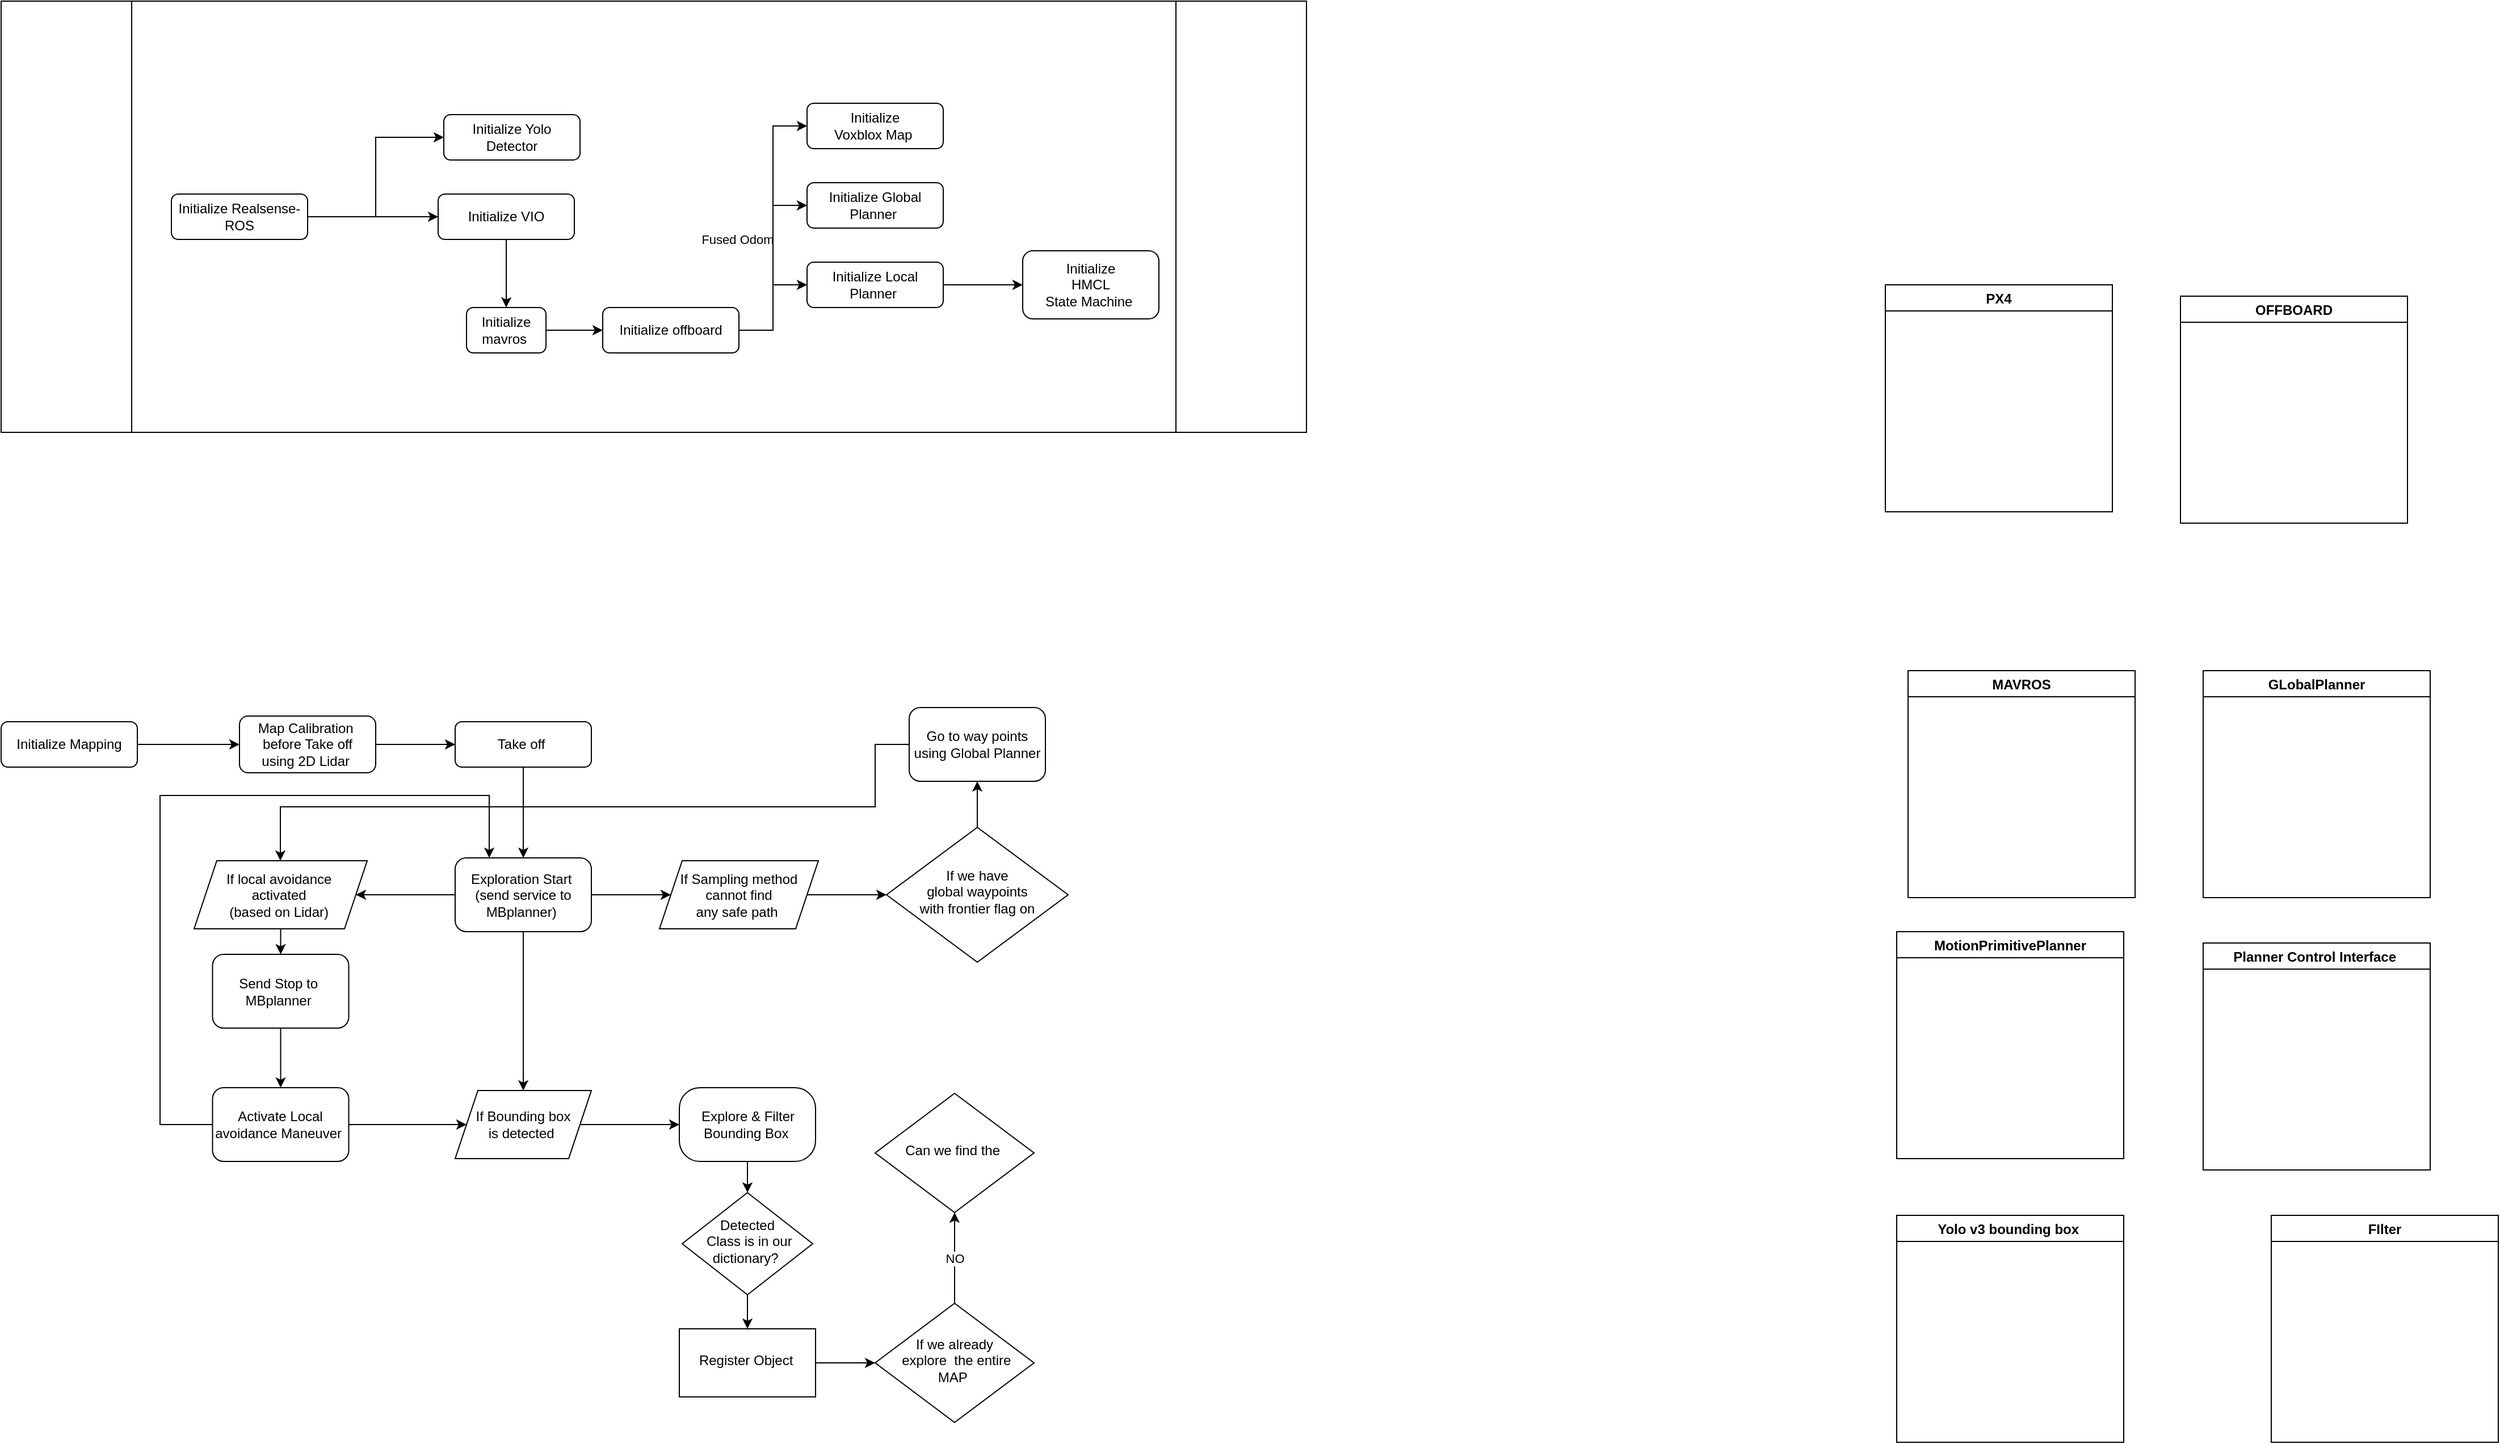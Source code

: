 <mxfile version="14.9.6" type="github">
  <diagram id="C5RBs43oDa-KdzZeNtuy" name="Page-1">
    <mxGraphModel dx="1529" dy="1072" grid="1" gridSize="10" guides="1" tooltips="1" connect="1" arrows="1" fold="1" page="0" pageScale="1" pageWidth="827" pageHeight="1169" background="none" math="0" shadow="0">
      <root>
        <mxCell id="WIyWlLk6GJQsqaUBKTNV-0" />
        <mxCell id="WIyWlLk6GJQsqaUBKTNV-1" parent="WIyWlLk6GJQsqaUBKTNV-0" />
        <mxCell id="I4XHuj20KwNcoesYo0El-39" value="" style="shape=process;whiteSpace=wrap;html=1;backgroundOutline=1;" vertex="1" parent="WIyWlLk6GJQsqaUBKTNV-1">
          <mxGeometry x="-390" y="-250" width="1150" height="380" as="geometry" />
        </mxCell>
        <mxCell id="I4XHuj20KwNcoesYo0El-1" style="edgeStyle=orthogonalEdgeStyle;rounded=0;orthogonalLoop=1;jettySize=auto;html=1;" edge="1" parent="WIyWlLk6GJQsqaUBKTNV-1" source="WIyWlLk6GJQsqaUBKTNV-3" target="I4XHuj20KwNcoesYo0El-0">
          <mxGeometry relative="1" as="geometry" />
        </mxCell>
        <mxCell id="WIyWlLk6GJQsqaUBKTNV-3" value="Initialize mavros&amp;nbsp;" style="rounded=1;whiteSpace=wrap;html=1;fontSize=12;glass=0;strokeWidth=1;shadow=0;" parent="WIyWlLk6GJQsqaUBKTNV-1" vertex="1">
          <mxGeometry x="20" y="20" width="70" height="40" as="geometry" />
        </mxCell>
        <mxCell id="I4XHuj20KwNcoesYo0El-0" value="Initialize offboard" style="rounded=1;whiteSpace=wrap;html=1;fontSize=12;glass=0;strokeWidth=1;shadow=0;" vertex="1" parent="WIyWlLk6GJQsqaUBKTNV-1">
          <mxGeometry x="140" y="20" width="120" height="40" as="geometry" />
        </mxCell>
        <mxCell id="I4XHuj20KwNcoesYo0El-6" value="" style="edgeStyle=orthogonalEdgeStyle;rounded=0;orthogonalLoop=1;jettySize=auto;html=1;exitX=1;exitY=0.5;exitDx=0;exitDy=0;entryX=0;entryY=0.5;entryDx=0;entryDy=0;" edge="1" parent="WIyWlLk6GJQsqaUBKTNV-1" source="I4XHuj20KwNcoesYo0El-0" target="I4XHuj20KwNcoesYo0El-5">
          <mxGeometry relative="1" as="geometry">
            <mxPoint x="210.0" y="-140" as="sourcePoint" />
          </mxGeometry>
        </mxCell>
        <mxCell id="I4XHuj20KwNcoesYo0El-7" value="Fused Odom&amp;nbsp;" style="edgeLabel;html=1;align=center;verticalAlign=middle;resizable=0;points=[];" vertex="1" connectable="0" parent="I4XHuj20KwNcoesYo0El-6">
          <mxGeometry x="-0.185" y="-1" relative="1" as="geometry">
            <mxPoint x="-31" y="-12" as="offset" />
          </mxGeometry>
        </mxCell>
        <mxCell id="I4XHuj20KwNcoesYo0El-5" value="Initialize &lt;br&gt;Voxblox Map&amp;nbsp;" style="rounded=1;whiteSpace=wrap;html=1;fontSize=12;glass=0;strokeWidth=1;shadow=0;" vertex="1" parent="WIyWlLk6GJQsqaUBKTNV-1">
          <mxGeometry x="320" y="-160" width="120" height="40" as="geometry" />
        </mxCell>
        <mxCell id="I4XHuj20KwNcoesYo0El-9" value="PX4" style="swimlane;horizontal=0;rotation=90;" vertex="1" parent="WIyWlLk6GJQsqaUBKTNV-1">
          <mxGeometry x="1270" width="200" height="200" as="geometry" />
        </mxCell>
        <mxCell id="I4XHuj20KwNcoesYo0El-10" value="MAVROS" style="swimlane;horizontal=0;rotation=90;" vertex="1" parent="WIyWlLk6GJQsqaUBKTNV-1">
          <mxGeometry x="1290" y="340" width="200" height="200" as="geometry" />
        </mxCell>
        <mxCell id="I4XHuj20KwNcoesYo0El-11" value="OFFBOARD" style="swimlane;horizontal=0;rotation=90;" vertex="1" parent="WIyWlLk6GJQsqaUBKTNV-1">
          <mxGeometry x="1530" y="10" width="200" height="200" as="geometry" />
        </mxCell>
        <mxCell id="I4XHuj20KwNcoesYo0El-12" value="GLobalPlanner" style="swimlane;horizontal=0;rotation=90;" vertex="1" parent="WIyWlLk6GJQsqaUBKTNV-1">
          <mxGeometry x="1550" y="340" width="200" height="200" as="geometry" />
        </mxCell>
        <mxCell id="I4XHuj20KwNcoesYo0El-13" value="MotionPrimitivePlanner" style="swimlane;horizontal=0;rotation=90;" vertex="1" parent="WIyWlLk6GJQsqaUBKTNV-1">
          <mxGeometry x="1280" y="570" width="200" height="200" as="geometry" />
        </mxCell>
        <mxCell id="I4XHuj20KwNcoesYo0El-14" value="Planner Control Interface " style="swimlane;horizontal=0;rotation=90;" vertex="1" parent="WIyWlLk6GJQsqaUBKTNV-1">
          <mxGeometry x="1550" y="580" width="200" height="200" as="geometry" />
        </mxCell>
        <mxCell id="I4XHuj20KwNcoesYo0El-15" value="Yolo v3 bounding box " style="swimlane;horizontal=0;rotation=90;" vertex="1" parent="WIyWlLk6GJQsqaUBKTNV-1">
          <mxGeometry x="1280" y="820" width="200" height="200" as="geometry" />
        </mxCell>
        <mxCell id="I4XHuj20KwNcoesYo0El-16" value="FIlter" style="swimlane;horizontal=0;rotation=90;" vertex="1" parent="WIyWlLk6GJQsqaUBKTNV-1">
          <mxGeometry x="1610" y="820" width="200" height="200" as="geometry" />
        </mxCell>
        <mxCell id="I4XHuj20KwNcoesYo0El-17" value="Initialize Global Planner&amp;nbsp;" style="rounded=1;whiteSpace=wrap;html=1;fontSize=12;glass=0;strokeWidth=1;shadow=0;" vertex="1" parent="WIyWlLk6GJQsqaUBKTNV-1">
          <mxGeometry x="320" y="-90" width="120" height="40" as="geometry" />
        </mxCell>
        <mxCell id="I4XHuj20KwNcoesYo0El-18" value="Initialize Local Planner&amp;nbsp;" style="rounded=1;whiteSpace=wrap;html=1;fontSize=12;glass=0;strokeWidth=1;shadow=0;" vertex="1" parent="WIyWlLk6GJQsqaUBKTNV-1">
          <mxGeometry x="320" y="-20" width="120" height="40" as="geometry" />
        </mxCell>
        <mxCell id="I4XHuj20KwNcoesYo0El-19" value="Initialize Realsense-ROS" style="rounded=1;whiteSpace=wrap;html=1;fontSize=12;glass=0;strokeWidth=1;shadow=0;" vertex="1" parent="WIyWlLk6GJQsqaUBKTNV-1">
          <mxGeometry x="-240" y="-80" width="120" height="40" as="geometry" />
        </mxCell>
        <mxCell id="I4XHuj20KwNcoesYo0El-21" value="" style="edgeStyle=orthogonalEdgeStyle;rounded=0;orthogonalLoop=1;jettySize=auto;html=1;exitX=1;exitY=0.5;exitDx=0;exitDy=0;entryX=0;entryY=0.5;entryDx=0;entryDy=0;" edge="1" parent="WIyWlLk6GJQsqaUBKTNV-1" source="I4XHuj20KwNcoesYo0El-0" target="I4XHuj20KwNcoesYo0El-17">
          <mxGeometry relative="1" as="geometry">
            <mxPoint x="210.0" y="-140" as="sourcePoint" />
            <mxPoint x="330" y="-130" as="targetPoint" />
          </mxGeometry>
        </mxCell>
        <mxCell id="I4XHuj20KwNcoesYo0El-23" value="" style="edgeStyle=orthogonalEdgeStyle;rounded=0;orthogonalLoop=1;jettySize=auto;html=1;entryX=0;entryY=0.5;entryDx=0;entryDy=0;" edge="1" parent="WIyWlLk6GJQsqaUBKTNV-1" source="I4XHuj20KwNcoesYo0El-0" target="I4XHuj20KwNcoesYo0El-18">
          <mxGeometry relative="1" as="geometry">
            <mxPoint x="265" y="40" as="sourcePoint" />
            <mxPoint x="330" y="-60" as="targetPoint" />
          </mxGeometry>
        </mxCell>
        <mxCell id="I4XHuj20KwNcoesYo0El-24" style="edgeStyle=orthogonalEdgeStyle;rounded=0;orthogonalLoop=1;jettySize=auto;html=1;entryX=0;entryY=0.5;entryDx=0;entryDy=0;" edge="1" parent="WIyWlLk6GJQsqaUBKTNV-1" source="I4XHuj20KwNcoesYo0El-19" target="I4XHuj20KwNcoesYo0El-26">
          <mxGeometry relative="1" as="geometry">
            <mxPoint x="-120" y="-60.0" as="sourcePoint" />
            <mxPoint x="-30" y="-60" as="targetPoint" />
          </mxGeometry>
        </mxCell>
        <mxCell id="I4XHuj20KwNcoesYo0El-26" value="Initialize VIO" style="rounded=1;whiteSpace=wrap;html=1;fontSize=12;glass=0;strokeWidth=1;shadow=0;" vertex="1" parent="WIyWlLk6GJQsqaUBKTNV-1">
          <mxGeometry x="-5" y="-80" width="120" height="40" as="geometry" />
        </mxCell>
        <mxCell id="I4XHuj20KwNcoesYo0El-30" value="Initialize Yolo Detector" style="rounded=1;whiteSpace=wrap;html=1;fontSize=12;glass=0;strokeWidth=1;shadow=0;" vertex="1" parent="WIyWlLk6GJQsqaUBKTNV-1">
          <mxGeometry y="-150" width="120" height="40" as="geometry" />
        </mxCell>
        <mxCell id="I4XHuj20KwNcoesYo0El-31" style="edgeStyle=orthogonalEdgeStyle;rounded=0;orthogonalLoop=1;jettySize=auto;html=1;exitX=1;exitY=0.5;exitDx=0;exitDy=0;entryX=0;entryY=0.5;entryDx=0;entryDy=0;" edge="1" parent="WIyWlLk6GJQsqaUBKTNV-1" source="I4XHuj20KwNcoesYo0El-19" target="I4XHuj20KwNcoesYo0El-30">
          <mxGeometry relative="1" as="geometry">
            <mxPoint x="-110" y="-50.0" as="sourcePoint" />
            <mxPoint x="10" y="-100" as="targetPoint" />
          </mxGeometry>
        </mxCell>
        <mxCell id="I4XHuj20KwNcoesYo0El-32" style="edgeStyle=orthogonalEdgeStyle;rounded=0;orthogonalLoop=1;jettySize=auto;html=1;entryX=0.5;entryY=0;entryDx=0;entryDy=0;exitX=0.5;exitY=1;exitDx=0;exitDy=0;" edge="1" parent="WIyWlLk6GJQsqaUBKTNV-1" source="I4XHuj20KwNcoesYo0El-26" target="WIyWlLk6GJQsqaUBKTNV-3">
          <mxGeometry relative="1" as="geometry">
            <mxPoint x="220" y="-37" as="sourcePoint" />
            <mxPoint x="180" y="50" as="targetPoint" />
          </mxGeometry>
        </mxCell>
        <mxCell id="I4XHuj20KwNcoesYo0El-36" value="" style="edgeStyle=orthogonalEdgeStyle;rounded=0;orthogonalLoop=1;jettySize=auto;html=1;entryX=0;entryY=0.5;entryDx=0;entryDy=0;exitX=1;exitY=0.5;exitDx=0;exitDy=0;" edge="1" parent="WIyWlLk6GJQsqaUBKTNV-1" source="I4XHuj20KwNcoesYo0El-18" target="I4XHuj20KwNcoesYo0El-38">
          <mxGeometry relative="1" as="geometry">
            <mxPoint x="530" y="-60" as="sourcePoint" />
            <mxPoint x="620.0" y="-50.0" as="targetPoint" />
          </mxGeometry>
        </mxCell>
        <mxCell id="I4XHuj20KwNcoesYo0El-38" value="Initialize &lt;br&gt;HMCL &lt;br&gt;State Machine&amp;nbsp;" style="rounded=1;whiteSpace=wrap;html=1;fontSize=12;glass=0;strokeWidth=1;shadow=0;" vertex="1" parent="WIyWlLk6GJQsqaUBKTNV-1">
          <mxGeometry x="510" y="-30" width="120" height="60" as="geometry" />
        </mxCell>
        <mxCell id="I4XHuj20KwNcoesYo0El-48" value="" style="edgeStyle=orthogonalEdgeStyle;rounded=0;orthogonalLoop=1;jettySize=auto;html=1;" edge="1" parent="WIyWlLk6GJQsqaUBKTNV-1" source="I4XHuj20KwNcoesYo0El-40" target="I4XHuj20KwNcoesYo0El-45">
          <mxGeometry relative="1" as="geometry" />
        </mxCell>
        <mxCell id="I4XHuj20KwNcoesYo0El-40" value="Initialize Mapping" style="rounded=1;whiteSpace=wrap;html=1;fontSize=12;glass=0;strokeWidth=1;shadow=0;" vertex="1" parent="WIyWlLk6GJQsqaUBKTNV-1">
          <mxGeometry x="-390" y="385" width="120" height="40" as="geometry" />
        </mxCell>
        <mxCell id="I4XHuj20KwNcoesYo0El-55" value="" style="edgeStyle=orthogonalEdgeStyle;rounded=0;orthogonalLoop=1;jettySize=auto;html=1;" edge="1" parent="WIyWlLk6GJQsqaUBKTNV-1" source="I4XHuj20KwNcoesYo0El-43" target="I4XHuj20KwNcoesYo0El-54">
          <mxGeometry relative="1" as="geometry" />
        </mxCell>
        <mxCell id="I4XHuj20KwNcoesYo0El-43" value="Take off&amp;nbsp;" style="rounded=1;whiteSpace=wrap;html=1;fontSize=12;glass=0;strokeWidth=1;shadow=0;" vertex="1" parent="WIyWlLk6GJQsqaUBKTNV-1">
          <mxGeometry x="10" y="385" width="120" height="40" as="geometry" />
        </mxCell>
        <mxCell id="I4XHuj20KwNcoesYo0El-52" style="edgeStyle=orthogonalEdgeStyle;rounded=0;orthogonalLoop=1;jettySize=auto;html=1;entryX=0;entryY=0.5;entryDx=0;entryDy=0;" edge="1" parent="WIyWlLk6GJQsqaUBKTNV-1" source="I4XHuj20KwNcoesYo0El-45" target="I4XHuj20KwNcoesYo0El-43">
          <mxGeometry relative="1" as="geometry">
            <mxPoint x="10" y="405" as="targetPoint" />
          </mxGeometry>
        </mxCell>
        <mxCell id="I4XHuj20KwNcoesYo0El-45" value="Map Calibration&amp;nbsp;&lt;br&gt;before Take off&lt;br&gt;using 2D Lidar&amp;nbsp;" style="rounded=1;whiteSpace=wrap;html=1;fontSize=12;glass=0;strokeWidth=1;shadow=0;" vertex="1" parent="WIyWlLk6GJQsqaUBKTNV-1">
          <mxGeometry x="-180" y="380" width="120" height="50" as="geometry" />
        </mxCell>
        <mxCell id="I4XHuj20KwNcoesYo0El-57" value="" style="edgeStyle=orthogonalEdgeStyle;rounded=0;orthogonalLoop=1;jettySize=auto;html=1;entryX=1;entryY=0.5;entryDx=0;entryDy=0;" edge="1" parent="WIyWlLk6GJQsqaUBKTNV-1" source="I4XHuj20KwNcoesYo0El-54" target="I4XHuj20KwNcoesYo0El-78">
          <mxGeometry relative="1" as="geometry">
            <mxPoint x="-80.0" y="537.5" as="targetPoint" />
          </mxGeometry>
        </mxCell>
        <mxCell id="I4XHuj20KwNcoesYo0El-103" value="" style="edgeStyle=orthogonalEdgeStyle;rounded=0;orthogonalLoop=1;jettySize=auto;html=1;entryX=0;entryY=0.5;entryDx=0;entryDy=0;" edge="1" parent="WIyWlLk6GJQsqaUBKTNV-1" source="I4XHuj20KwNcoesYo0El-54" target="I4XHuj20KwNcoesYo0El-104">
          <mxGeometry relative="1" as="geometry">
            <mxPoint x="220.0" y="522.5" as="targetPoint" />
          </mxGeometry>
        </mxCell>
        <mxCell id="I4XHuj20KwNcoesYo0El-54" value="Exploration Start&amp;nbsp;&lt;br&gt;(send service to MBplanner)&amp;nbsp;" style="rounded=1;whiteSpace=wrap;html=1;fontSize=12;glass=0;strokeWidth=1;shadow=0;" vertex="1" parent="WIyWlLk6GJQsqaUBKTNV-1">
          <mxGeometry x="10" y="505" width="120" height="65" as="geometry" />
        </mxCell>
        <mxCell id="I4XHuj20KwNcoesYo0El-97" value="" style="edgeStyle=orthogonalEdgeStyle;rounded=0;orthogonalLoop=1;jettySize=auto;html=1;" edge="1" parent="WIyWlLk6GJQsqaUBKTNV-1" source="I4XHuj20KwNcoesYo0El-61" target="I4XHuj20KwNcoesYo0El-96">
          <mxGeometry relative="1" as="geometry" />
        </mxCell>
        <mxCell id="I4XHuj20KwNcoesYo0El-61" value="Detected&lt;br&gt;&amp;nbsp;Class is in our dictionary?&amp;nbsp;" style="rhombus;whiteSpace=wrap;html=1;shadow=0;fontFamily=Helvetica;fontSize=12;align=center;strokeWidth=1;spacing=6;spacingTop=-4;" vertex="1" parent="WIyWlLk6GJQsqaUBKTNV-1">
          <mxGeometry x="210" y="800" width="115" height="90" as="geometry" />
        </mxCell>
        <mxCell id="I4XHuj20KwNcoesYo0El-68" value="" style="edgeStyle=orthogonalEdgeStyle;rounded=0;orthogonalLoop=1;jettySize=auto;html=1;exitX=0.5;exitY=1;exitDx=0;exitDy=0;" edge="1" parent="WIyWlLk6GJQsqaUBKTNV-1" source="I4XHuj20KwNcoesYo0El-64" target="I4XHuj20KwNcoesYo0El-67">
          <mxGeometry relative="1" as="geometry" />
        </mxCell>
        <mxCell id="I4XHuj20KwNcoesYo0El-64" value="Send Stop to&amp;nbsp;&lt;br&gt;MBplanner&amp;nbsp;" style="rounded=1;whiteSpace=wrap;html=1;fontSize=12;glass=0;strokeWidth=1;shadow=0;" vertex="1" parent="WIyWlLk6GJQsqaUBKTNV-1">
          <mxGeometry x="-203.75" y="590" width="120" height="65" as="geometry" />
        </mxCell>
        <mxCell id="I4XHuj20KwNcoesYo0El-71" style="edgeStyle=orthogonalEdgeStyle;rounded=0;orthogonalLoop=1;jettySize=auto;html=1;entryX=0.25;entryY=0;entryDx=0;entryDy=0;exitX=0;exitY=0.5;exitDx=0;exitDy=0;" edge="1" parent="WIyWlLk6GJQsqaUBKTNV-1" source="I4XHuj20KwNcoesYo0El-67" target="I4XHuj20KwNcoesYo0El-54">
          <mxGeometry relative="1" as="geometry">
            <mxPoint x="-330" y="510" as="sourcePoint" />
            <Array as="points">
              <mxPoint x="-250" y="740" />
              <mxPoint x="-250" y="450" />
              <mxPoint x="40" y="450" />
            </Array>
          </mxGeometry>
        </mxCell>
        <mxCell id="I4XHuj20KwNcoesYo0El-94" style="edgeStyle=orthogonalEdgeStyle;rounded=0;orthogonalLoop=1;jettySize=auto;html=1;entryX=0;entryY=0.5;entryDx=0;entryDy=0;" edge="1" parent="WIyWlLk6GJQsqaUBKTNV-1" source="I4XHuj20KwNcoesYo0El-67" target="I4XHuj20KwNcoesYo0El-76">
          <mxGeometry relative="1" as="geometry" />
        </mxCell>
        <mxCell id="I4XHuj20KwNcoesYo0El-67" value="Activate Local avoidance Maneuver&amp;nbsp;" style="rounded=1;whiteSpace=wrap;html=1;fontSize=12;glass=0;strokeWidth=1;shadow=0;" vertex="1" parent="WIyWlLk6GJQsqaUBKTNV-1">
          <mxGeometry x="-203.75" y="707.5" width="120" height="65" as="geometry" />
        </mxCell>
        <mxCell id="I4XHuj20KwNcoesYo0El-72" value="" style="edgeStyle=orthogonalEdgeStyle;rounded=0;orthogonalLoop=1;jettySize=auto;html=1;exitX=0.5;exitY=1;exitDx=0;exitDy=0;entryX=0.5;entryY=0;entryDx=0;entryDy=0;" edge="1" parent="WIyWlLk6GJQsqaUBKTNV-1" source="I4XHuj20KwNcoesYo0El-54" target="I4XHuj20KwNcoesYo0El-76">
          <mxGeometry relative="1" as="geometry">
            <mxPoint x="80" y="435" as="sourcePoint" />
            <mxPoint x="-70.0" y="690.0" as="targetPoint" />
          </mxGeometry>
        </mxCell>
        <mxCell id="I4XHuj20KwNcoesYo0El-89" style="edgeStyle=orthogonalEdgeStyle;rounded=0;orthogonalLoop=1;jettySize=auto;html=1;" edge="1" parent="WIyWlLk6GJQsqaUBKTNV-1" source="I4XHuj20KwNcoesYo0El-76" target="I4XHuj20KwNcoesYo0El-85">
          <mxGeometry relative="1" as="geometry" />
        </mxCell>
        <mxCell id="I4XHuj20KwNcoesYo0El-76" value="&lt;span&gt;If Bounding box&lt;/span&gt;&lt;br&gt;&lt;span&gt;is detected&amp;nbsp;&lt;/span&gt;" style="shape=parallelogram;perimeter=parallelogramPerimeter;whiteSpace=wrap;html=1;fixedSize=1;" vertex="1" parent="WIyWlLk6GJQsqaUBKTNV-1">
          <mxGeometry x="10" y="710" width="120" height="60" as="geometry" />
        </mxCell>
        <mxCell id="I4XHuj20KwNcoesYo0El-93" style="edgeStyle=orthogonalEdgeStyle;rounded=0;orthogonalLoop=1;jettySize=auto;html=1;entryX=0.5;entryY=0;entryDx=0;entryDy=0;" edge="1" parent="WIyWlLk6GJQsqaUBKTNV-1" source="I4XHuj20KwNcoesYo0El-78" target="I4XHuj20KwNcoesYo0El-64">
          <mxGeometry relative="1" as="geometry" />
        </mxCell>
        <mxCell id="I4XHuj20KwNcoesYo0El-78" value="If local avoidance&amp;nbsp;&lt;br&gt;activated&amp;nbsp;&lt;br&gt;(based on Lidar)&amp;nbsp;" style="shape=parallelogram;perimeter=parallelogramPerimeter;whiteSpace=wrap;html=1;fixedSize=1;" vertex="1" parent="WIyWlLk6GJQsqaUBKTNV-1">
          <mxGeometry x="-220" y="507.5" width="152.5" height="60" as="geometry" />
        </mxCell>
        <mxCell id="I4XHuj20KwNcoesYo0El-91" value="" style="edgeStyle=orthogonalEdgeStyle;rounded=0;orthogonalLoop=1;jettySize=auto;html=1;" edge="1" parent="WIyWlLk6GJQsqaUBKTNV-1" source="I4XHuj20KwNcoesYo0El-85" target="I4XHuj20KwNcoesYo0El-61">
          <mxGeometry relative="1" as="geometry" />
        </mxCell>
        <mxCell id="I4XHuj20KwNcoesYo0El-85" value="Explore &amp;amp; Filter&lt;br&gt;Bounding Box&amp;nbsp;" style="rounded=1;whiteSpace=wrap;html=1;fontSize=12;glass=0;strokeWidth=1;shadow=0;arcSize=28;" vertex="1" parent="WIyWlLk6GJQsqaUBKTNV-1">
          <mxGeometry x="207.5" y="707.5" width="120" height="65" as="geometry" />
        </mxCell>
        <mxCell id="I4XHuj20KwNcoesYo0El-96" value="Register Object&amp;nbsp;" style="whiteSpace=wrap;html=1;shadow=0;strokeWidth=1;spacing=6;spacingTop=-4;" vertex="1" parent="WIyWlLk6GJQsqaUBKTNV-1">
          <mxGeometry x="207.5" y="920" width="120" height="60" as="geometry" />
        </mxCell>
        <mxCell id="I4XHuj20KwNcoesYo0El-98" value="" style="edgeStyle=orthogonalEdgeStyle;rounded=0;orthogonalLoop=1;jettySize=auto;html=1;exitX=1;exitY=0.5;exitDx=0;exitDy=0;entryX=0;entryY=0.5;entryDx=0;entryDy=0;" edge="1" parent="WIyWlLk6GJQsqaUBKTNV-1" source="I4XHuj20KwNcoesYo0El-96" target="I4XHuj20KwNcoesYo0El-99">
          <mxGeometry relative="1" as="geometry">
            <mxPoint x="277.5" y="900.0" as="sourcePoint" />
            <mxPoint x="480" y="960" as="targetPoint" />
          </mxGeometry>
        </mxCell>
        <mxCell id="I4XHuj20KwNcoesYo0El-101" value="NO" style="edgeStyle=orthogonalEdgeStyle;rounded=0;orthogonalLoop=1;jettySize=auto;html=1;" edge="1" parent="WIyWlLk6GJQsqaUBKTNV-1" source="I4XHuj20KwNcoesYo0El-99" target="I4XHuj20KwNcoesYo0El-100">
          <mxGeometry relative="1" as="geometry" />
        </mxCell>
        <mxCell id="I4XHuj20KwNcoesYo0El-99" value="If we already&lt;br&gt;&amp;nbsp;explore&amp;nbsp; the entire MAP&amp;nbsp;" style="rhombus;whiteSpace=wrap;html=1;shadow=0;fontFamily=Helvetica;fontSize=12;align=center;strokeWidth=1;spacing=6;spacingTop=-4;" vertex="1" parent="WIyWlLk6GJQsqaUBKTNV-1">
          <mxGeometry x="380" y="897.5" width="140" height="105" as="geometry" />
        </mxCell>
        <mxCell id="I4XHuj20KwNcoesYo0El-100" value="Can we find the&amp;nbsp;&lt;br&gt;" style="rhombus;whiteSpace=wrap;html=1;shadow=0;fontFamily=Helvetica;fontSize=12;align=center;strokeWidth=1;spacing=6;spacingTop=-4;" vertex="1" parent="WIyWlLk6GJQsqaUBKTNV-1">
          <mxGeometry x="380" y="712.5" width="140" height="105" as="geometry" />
        </mxCell>
        <mxCell id="I4XHuj20KwNcoesYo0El-108" value="" style="edgeStyle=orthogonalEdgeStyle;rounded=0;orthogonalLoop=1;jettySize=auto;html=1;entryX=0;entryY=0.5;entryDx=0;entryDy=0;" edge="1" parent="WIyWlLk6GJQsqaUBKTNV-1" source="I4XHuj20KwNcoesYo0El-104" target="I4XHuj20KwNcoesYo0El-110">
          <mxGeometry relative="1" as="geometry">
            <mxPoint x="420.0" y="537.5" as="targetPoint" />
          </mxGeometry>
        </mxCell>
        <mxCell id="I4XHuj20KwNcoesYo0El-104" value="If Sampling method cannot find &lt;br&gt;any safe path&amp;nbsp;" style="shape=parallelogram;perimeter=parallelogramPerimeter;whiteSpace=wrap;html=1;fixedSize=1;" vertex="1" parent="WIyWlLk6GJQsqaUBKTNV-1">
          <mxGeometry x="190" y="507.5" width="140" height="60" as="geometry" />
        </mxCell>
        <mxCell id="I4XHuj20KwNcoesYo0El-113" value="" style="edgeStyle=orthogonalEdgeStyle;rounded=0;orthogonalLoop=1;jettySize=auto;html=1;" edge="1" parent="WIyWlLk6GJQsqaUBKTNV-1" source="I4XHuj20KwNcoesYo0El-110" target="I4XHuj20KwNcoesYo0El-111">
          <mxGeometry relative="1" as="geometry" />
        </mxCell>
        <mxCell id="I4XHuj20KwNcoesYo0El-110" value="If we have &lt;br&gt;global waypoints &lt;br&gt;with frontier flag on" style="rhombus;whiteSpace=wrap;html=1;shadow=0;fontFamily=Helvetica;fontSize=12;align=center;strokeWidth=1;spacing=6;spacingTop=-4;" vertex="1" parent="WIyWlLk6GJQsqaUBKTNV-1">
          <mxGeometry x="390" y="478.12" width="160" height="118.75" as="geometry" />
        </mxCell>
        <mxCell id="I4XHuj20KwNcoesYo0El-114" style="edgeStyle=orthogonalEdgeStyle;rounded=0;orthogonalLoop=1;jettySize=auto;html=1;exitX=0;exitY=0.5;exitDx=0;exitDy=0;" edge="1" parent="WIyWlLk6GJQsqaUBKTNV-1" source="I4XHuj20KwNcoesYo0El-111" target="I4XHuj20KwNcoesYo0El-78">
          <mxGeometry relative="1" as="geometry">
            <Array as="points">
              <mxPoint x="380" y="405" />
              <mxPoint x="380" y="460" />
              <mxPoint x="-144" y="460" />
            </Array>
          </mxGeometry>
        </mxCell>
        <mxCell id="I4XHuj20KwNcoesYo0El-111" value="Go to way points using Global Planner" style="rounded=1;whiteSpace=wrap;html=1;fontSize=12;glass=0;strokeWidth=1;shadow=0;" vertex="1" parent="WIyWlLk6GJQsqaUBKTNV-1">
          <mxGeometry x="410" y="372.5" width="120" height="65" as="geometry" />
        </mxCell>
      </root>
    </mxGraphModel>
  </diagram>
</mxfile>
